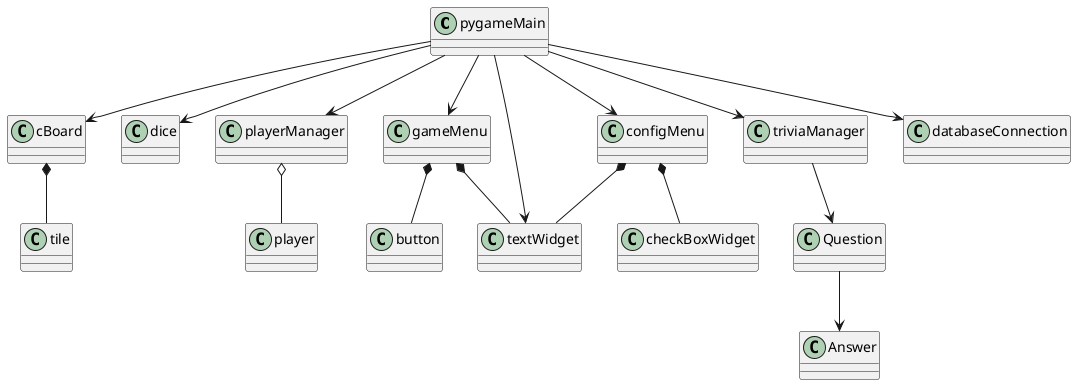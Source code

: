 @startuml trivialCompute

' Define the pygameMain class
class pygameMain {

}

' Define the cBoard class
class cBoard {

}

' Define the tile class
class tile {

}

' Define the dice class
class dice {

}

' Define the PlayerManager class
class playerManager {

}

' Define the player class
class player {
}

' Define the gameMenu class
class gameMenu {
}

' Define the configMenu class
class configMenu {
}

' Define the textWidget class
class textWidget {
}

' Define the checkBoxWidget class
class checkBoxWidget {
}

' Define the button class
class button {
}

' Define the Question class
class Question {
}

' Define the Answer class
class Answer {
}

' Define the triviaManager class
class triviaManager {
}

' Define the databaseConnection class
class databaseConnection {
}

pygameMain --> cBoard
pygameMain --> dice
pygameMain --> textWidget
pygameMain --> gameMenu
pygameMain --> configMenu
pygameMain --> databaseConnection
pygameMain --> playerManager
pygameMain --> triviaManager
triviaManager --> Question
Question --> Answer
cBoard *-- tile
gameMenu *-- button
gameMenu *-- textWidget
configMenu *-- checkBoxWidget
configMenu *-- textWidget
playerManager o-- player

@enduml